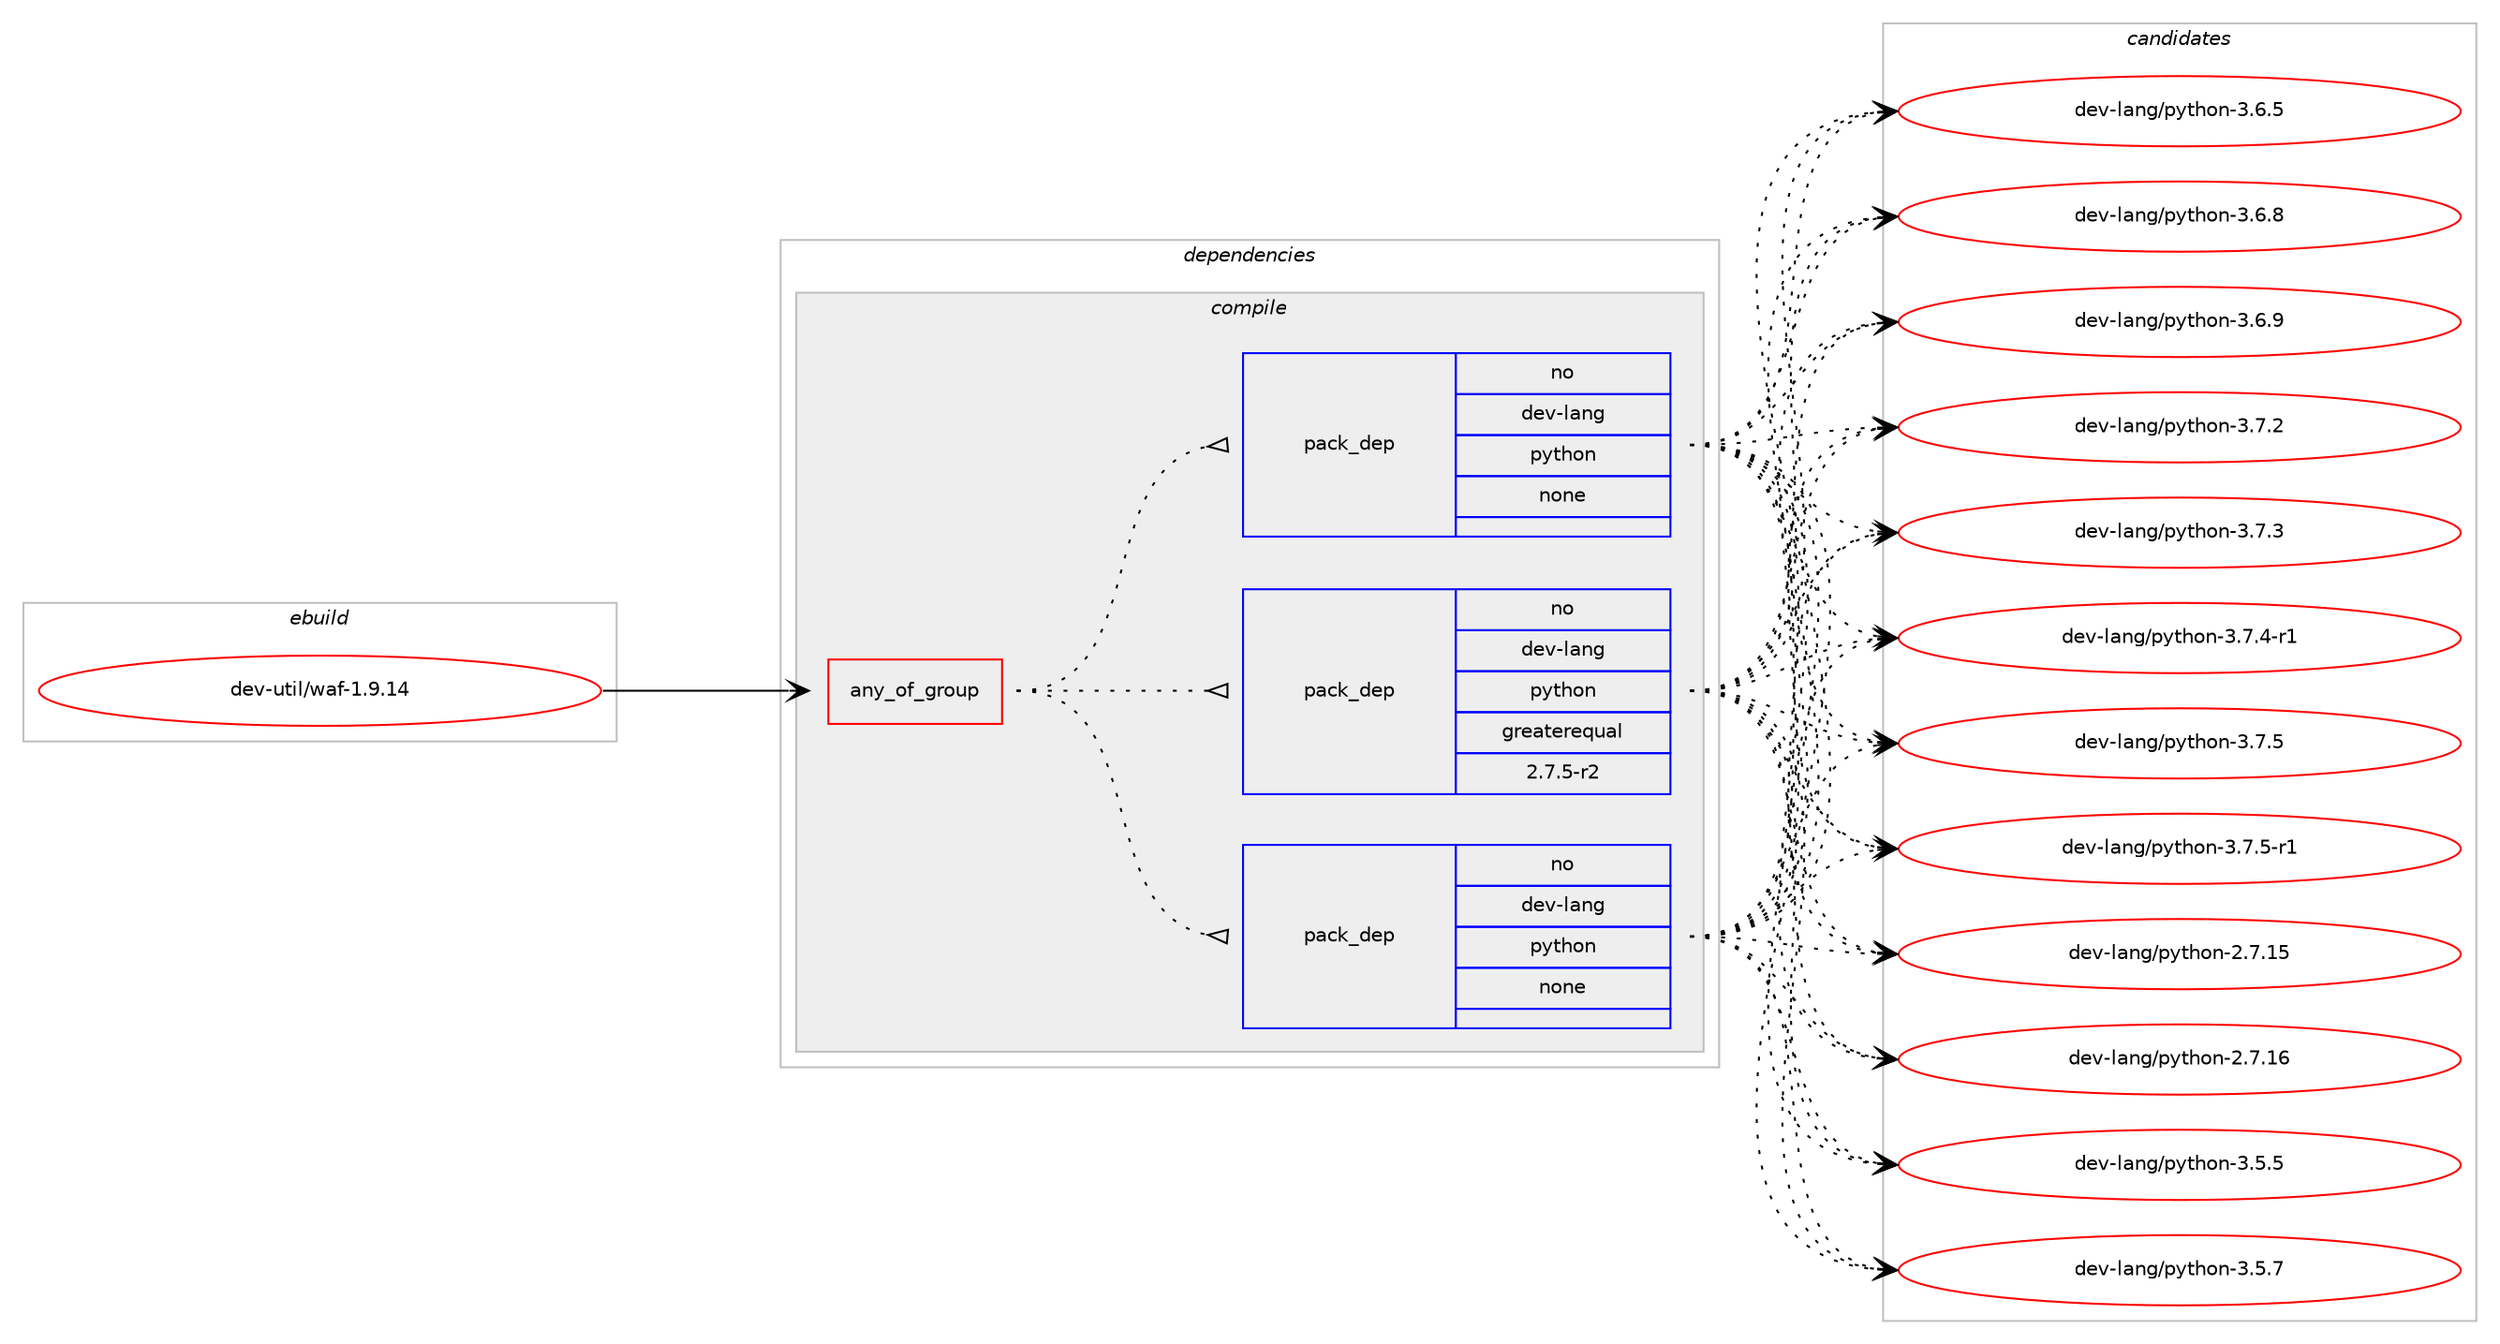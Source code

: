 digraph prolog {

# *************
# Graph options
# *************

newrank=true;
concentrate=true;
compound=true;
graph [rankdir=LR,fontname=Helvetica,fontsize=10,ranksep=1.5];#, ranksep=2.5, nodesep=0.2];
edge  [arrowhead=vee];
node  [fontname=Helvetica,fontsize=10];

# **********
# The ebuild
# **********

subgraph cluster_leftcol {
color=gray;
rank=same;
label=<<i>ebuild</i>>;
id [label="dev-util/waf-1.9.14", color=red, width=4, href="../dev-util/waf-1.9.14.svg"];
}

# ****************
# The dependencies
# ****************

subgraph cluster_midcol {
color=gray;
label=<<i>dependencies</i>>;
subgraph cluster_compile {
fillcolor="#eeeeee";
style=filled;
label=<<i>compile</i>>;
subgraph any11836 {
dependency732811 [label=<<TABLE BORDER="0" CELLBORDER="1" CELLSPACING="0" CELLPADDING="4"><TR><TD CELLPADDING="10">any_of_group</TD></TR></TABLE>>, shape=none, color=red];subgraph pack537135 {
dependency732812 [label=<<TABLE BORDER="0" CELLBORDER="1" CELLSPACING="0" CELLPADDING="4" WIDTH="220"><TR><TD ROWSPAN="6" CELLPADDING="30">pack_dep</TD></TR><TR><TD WIDTH="110">no</TD></TR><TR><TD>dev-lang</TD></TR><TR><TD>python</TD></TR><TR><TD>none</TD></TR><TR><TD></TD></TR></TABLE>>, shape=none, color=blue];
}
dependency732811:e -> dependency732812:w [weight=20,style="dotted",arrowhead="oinv"];
subgraph pack537136 {
dependency732813 [label=<<TABLE BORDER="0" CELLBORDER="1" CELLSPACING="0" CELLPADDING="4" WIDTH="220"><TR><TD ROWSPAN="6" CELLPADDING="30">pack_dep</TD></TR><TR><TD WIDTH="110">no</TD></TR><TR><TD>dev-lang</TD></TR><TR><TD>python</TD></TR><TR><TD>none</TD></TR><TR><TD></TD></TR></TABLE>>, shape=none, color=blue];
}
dependency732811:e -> dependency732813:w [weight=20,style="dotted",arrowhead="oinv"];
subgraph pack537137 {
dependency732814 [label=<<TABLE BORDER="0" CELLBORDER="1" CELLSPACING="0" CELLPADDING="4" WIDTH="220"><TR><TD ROWSPAN="6" CELLPADDING="30">pack_dep</TD></TR><TR><TD WIDTH="110">no</TD></TR><TR><TD>dev-lang</TD></TR><TR><TD>python</TD></TR><TR><TD>greaterequal</TD></TR><TR><TD>2.7.5-r2</TD></TR></TABLE>>, shape=none, color=blue];
}
dependency732811:e -> dependency732814:w [weight=20,style="dotted",arrowhead="oinv"];
}
id:e -> dependency732811:w [weight=20,style="solid",arrowhead="vee"];
}
subgraph cluster_compileandrun {
fillcolor="#eeeeee";
style=filled;
label=<<i>compile and run</i>>;
}
subgraph cluster_run {
fillcolor="#eeeeee";
style=filled;
label=<<i>run</i>>;
}
}

# **************
# The candidates
# **************

subgraph cluster_choices {
rank=same;
color=gray;
label=<<i>candidates</i>>;

subgraph choice537135 {
color=black;
nodesep=1;
choice10010111845108971101034711212111610411111045504655464953 [label="dev-lang/python-2.7.15", color=red, width=4,href="../dev-lang/python-2.7.15.svg"];
choice10010111845108971101034711212111610411111045504655464954 [label="dev-lang/python-2.7.16", color=red, width=4,href="../dev-lang/python-2.7.16.svg"];
choice100101118451089711010347112121116104111110455146534653 [label="dev-lang/python-3.5.5", color=red, width=4,href="../dev-lang/python-3.5.5.svg"];
choice100101118451089711010347112121116104111110455146534655 [label="dev-lang/python-3.5.7", color=red, width=4,href="../dev-lang/python-3.5.7.svg"];
choice100101118451089711010347112121116104111110455146544653 [label="dev-lang/python-3.6.5", color=red, width=4,href="../dev-lang/python-3.6.5.svg"];
choice100101118451089711010347112121116104111110455146544656 [label="dev-lang/python-3.6.8", color=red, width=4,href="../dev-lang/python-3.6.8.svg"];
choice100101118451089711010347112121116104111110455146544657 [label="dev-lang/python-3.6.9", color=red, width=4,href="../dev-lang/python-3.6.9.svg"];
choice100101118451089711010347112121116104111110455146554650 [label="dev-lang/python-3.7.2", color=red, width=4,href="../dev-lang/python-3.7.2.svg"];
choice100101118451089711010347112121116104111110455146554651 [label="dev-lang/python-3.7.3", color=red, width=4,href="../dev-lang/python-3.7.3.svg"];
choice1001011184510897110103471121211161041111104551465546524511449 [label="dev-lang/python-3.7.4-r1", color=red, width=4,href="../dev-lang/python-3.7.4-r1.svg"];
choice100101118451089711010347112121116104111110455146554653 [label="dev-lang/python-3.7.5", color=red, width=4,href="../dev-lang/python-3.7.5.svg"];
choice1001011184510897110103471121211161041111104551465546534511449 [label="dev-lang/python-3.7.5-r1", color=red, width=4,href="../dev-lang/python-3.7.5-r1.svg"];
dependency732812:e -> choice10010111845108971101034711212111610411111045504655464953:w [style=dotted,weight="100"];
dependency732812:e -> choice10010111845108971101034711212111610411111045504655464954:w [style=dotted,weight="100"];
dependency732812:e -> choice100101118451089711010347112121116104111110455146534653:w [style=dotted,weight="100"];
dependency732812:e -> choice100101118451089711010347112121116104111110455146534655:w [style=dotted,weight="100"];
dependency732812:e -> choice100101118451089711010347112121116104111110455146544653:w [style=dotted,weight="100"];
dependency732812:e -> choice100101118451089711010347112121116104111110455146544656:w [style=dotted,weight="100"];
dependency732812:e -> choice100101118451089711010347112121116104111110455146544657:w [style=dotted,weight="100"];
dependency732812:e -> choice100101118451089711010347112121116104111110455146554650:w [style=dotted,weight="100"];
dependency732812:e -> choice100101118451089711010347112121116104111110455146554651:w [style=dotted,weight="100"];
dependency732812:e -> choice1001011184510897110103471121211161041111104551465546524511449:w [style=dotted,weight="100"];
dependency732812:e -> choice100101118451089711010347112121116104111110455146554653:w [style=dotted,weight="100"];
dependency732812:e -> choice1001011184510897110103471121211161041111104551465546534511449:w [style=dotted,weight="100"];
}
subgraph choice537136 {
color=black;
nodesep=1;
choice10010111845108971101034711212111610411111045504655464953 [label="dev-lang/python-2.7.15", color=red, width=4,href="../dev-lang/python-2.7.15.svg"];
choice10010111845108971101034711212111610411111045504655464954 [label="dev-lang/python-2.7.16", color=red, width=4,href="../dev-lang/python-2.7.16.svg"];
choice100101118451089711010347112121116104111110455146534653 [label="dev-lang/python-3.5.5", color=red, width=4,href="../dev-lang/python-3.5.5.svg"];
choice100101118451089711010347112121116104111110455146534655 [label="dev-lang/python-3.5.7", color=red, width=4,href="../dev-lang/python-3.5.7.svg"];
choice100101118451089711010347112121116104111110455146544653 [label="dev-lang/python-3.6.5", color=red, width=4,href="../dev-lang/python-3.6.5.svg"];
choice100101118451089711010347112121116104111110455146544656 [label="dev-lang/python-3.6.8", color=red, width=4,href="../dev-lang/python-3.6.8.svg"];
choice100101118451089711010347112121116104111110455146544657 [label="dev-lang/python-3.6.9", color=red, width=4,href="../dev-lang/python-3.6.9.svg"];
choice100101118451089711010347112121116104111110455146554650 [label="dev-lang/python-3.7.2", color=red, width=4,href="../dev-lang/python-3.7.2.svg"];
choice100101118451089711010347112121116104111110455146554651 [label="dev-lang/python-3.7.3", color=red, width=4,href="../dev-lang/python-3.7.3.svg"];
choice1001011184510897110103471121211161041111104551465546524511449 [label="dev-lang/python-3.7.4-r1", color=red, width=4,href="../dev-lang/python-3.7.4-r1.svg"];
choice100101118451089711010347112121116104111110455146554653 [label="dev-lang/python-3.7.5", color=red, width=4,href="../dev-lang/python-3.7.5.svg"];
choice1001011184510897110103471121211161041111104551465546534511449 [label="dev-lang/python-3.7.5-r1", color=red, width=4,href="../dev-lang/python-3.7.5-r1.svg"];
dependency732813:e -> choice10010111845108971101034711212111610411111045504655464953:w [style=dotted,weight="100"];
dependency732813:e -> choice10010111845108971101034711212111610411111045504655464954:w [style=dotted,weight="100"];
dependency732813:e -> choice100101118451089711010347112121116104111110455146534653:w [style=dotted,weight="100"];
dependency732813:e -> choice100101118451089711010347112121116104111110455146534655:w [style=dotted,weight="100"];
dependency732813:e -> choice100101118451089711010347112121116104111110455146544653:w [style=dotted,weight="100"];
dependency732813:e -> choice100101118451089711010347112121116104111110455146544656:w [style=dotted,weight="100"];
dependency732813:e -> choice100101118451089711010347112121116104111110455146544657:w [style=dotted,weight="100"];
dependency732813:e -> choice100101118451089711010347112121116104111110455146554650:w [style=dotted,weight="100"];
dependency732813:e -> choice100101118451089711010347112121116104111110455146554651:w [style=dotted,weight="100"];
dependency732813:e -> choice1001011184510897110103471121211161041111104551465546524511449:w [style=dotted,weight="100"];
dependency732813:e -> choice100101118451089711010347112121116104111110455146554653:w [style=dotted,weight="100"];
dependency732813:e -> choice1001011184510897110103471121211161041111104551465546534511449:w [style=dotted,weight="100"];
}
subgraph choice537137 {
color=black;
nodesep=1;
choice10010111845108971101034711212111610411111045504655464953 [label="dev-lang/python-2.7.15", color=red, width=4,href="../dev-lang/python-2.7.15.svg"];
choice10010111845108971101034711212111610411111045504655464954 [label="dev-lang/python-2.7.16", color=red, width=4,href="../dev-lang/python-2.7.16.svg"];
choice100101118451089711010347112121116104111110455146534653 [label="dev-lang/python-3.5.5", color=red, width=4,href="../dev-lang/python-3.5.5.svg"];
choice100101118451089711010347112121116104111110455146534655 [label="dev-lang/python-3.5.7", color=red, width=4,href="../dev-lang/python-3.5.7.svg"];
choice100101118451089711010347112121116104111110455146544653 [label="dev-lang/python-3.6.5", color=red, width=4,href="../dev-lang/python-3.6.5.svg"];
choice100101118451089711010347112121116104111110455146544656 [label="dev-lang/python-3.6.8", color=red, width=4,href="../dev-lang/python-3.6.8.svg"];
choice100101118451089711010347112121116104111110455146544657 [label="dev-lang/python-3.6.9", color=red, width=4,href="../dev-lang/python-3.6.9.svg"];
choice100101118451089711010347112121116104111110455146554650 [label="dev-lang/python-3.7.2", color=red, width=4,href="../dev-lang/python-3.7.2.svg"];
choice100101118451089711010347112121116104111110455146554651 [label="dev-lang/python-3.7.3", color=red, width=4,href="../dev-lang/python-3.7.3.svg"];
choice1001011184510897110103471121211161041111104551465546524511449 [label="dev-lang/python-3.7.4-r1", color=red, width=4,href="../dev-lang/python-3.7.4-r1.svg"];
choice100101118451089711010347112121116104111110455146554653 [label="dev-lang/python-3.7.5", color=red, width=4,href="../dev-lang/python-3.7.5.svg"];
choice1001011184510897110103471121211161041111104551465546534511449 [label="dev-lang/python-3.7.5-r1", color=red, width=4,href="../dev-lang/python-3.7.5-r1.svg"];
dependency732814:e -> choice10010111845108971101034711212111610411111045504655464953:w [style=dotted,weight="100"];
dependency732814:e -> choice10010111845108971101034711212111610411111045504655464954:w [style=dotted,weight="100"];
dependency732814:e -> choice100101118451089711010347112121116104111110455146534653:w [style=dotted,weight="100"];
dependency732814:e -> choice100101118451089711010347112121116104111110455146534655:w [style=dotted,weight="100"];
dependency732814:e -> choice100101118451089711010347112121116104111110455146544653:w [style=dotted,weight="100"];
dependency732814:e -> choice100101118451089711010347112121116104111110455146544656:w [style=dotted,weight="100"];
dependency732814:e -> choice100101118451089711010347112121116104111110455146544657:w [style=dotted,weight="100"];
dependency732814:e -> choice100101118451089711010347112121116104111110455146554650:w [style=dotted,weight="100"];
dependency732814:e -> choice100101118451089711010347112121116104111110455146554651:w [style=dotted,weight="100"];
dependency732814:e -> choice1001011184510897110103471121211161041111104551465546524511449:w [style=dotted,weight="100"];
dependency732814:e -> choice100101118451089711010347112121116104111110455146554653:w [style=dotted,weight="100"];
dependency732814:e -> choice1001011184510897110103471121211161041111104551465546534511449:w [style=dotted,weight="100"];
}
}

}
